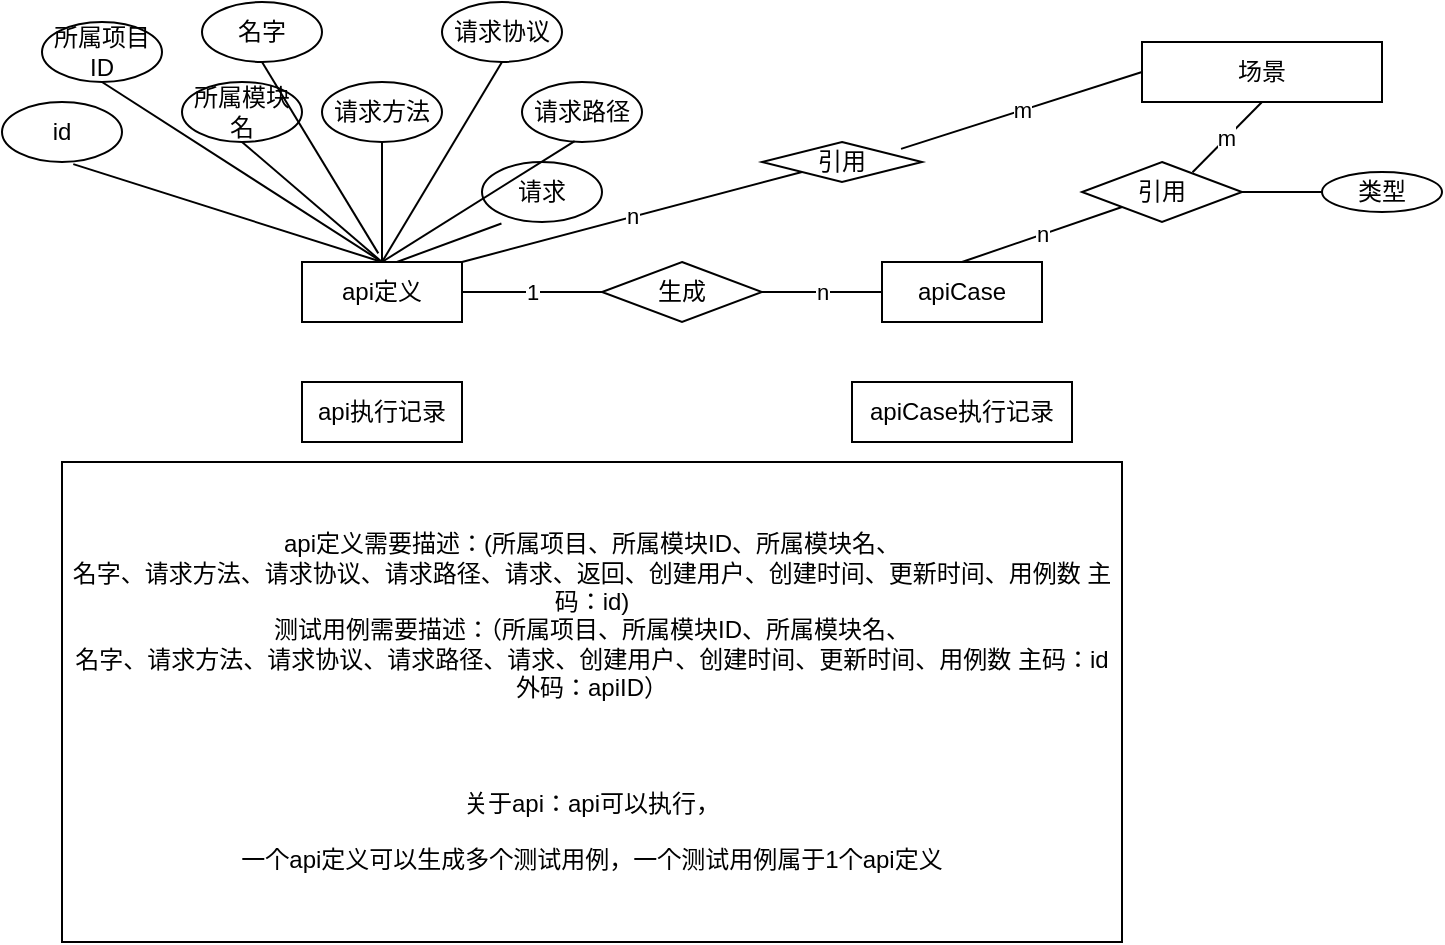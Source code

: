 <mxfile version="20.2.8" type="github">
  <diagram id="R2lEEEUBdFMjLlhIrx00" name="Page-1">
    <mxGraphModel dx="739" dy="1472" grid="1" gridSize="10" guides="1" tooltips="1" connect="1" arrows="1" fold="1" page="1" pageScale="1" pageWidth="850" pageHeight="1100" math="0" shadow="0" extFonts="Permanent Marker^https://fonts.googleapis.com/css?family=Permanent+Marker">
      <root>
        <mxCell id="0" />
        <mxCell id="1" parent="0" />
        <mxCell id="WAkKVUCmujlHPBsuKdfV-7" value="id" style="ellipse;whiteSpace=wrap;html=1;" vertex="1" parent="1">
          <mxGeometry x="20" y="40" width="60" height="30" as="geometry" />
        </mxCell>
        <mxCell id="WAkKVUCmujlHPBsuKdfV-8" value="api定义" style="rounded=0;whiteSpace=wrap;html=1;" vertex="1" parent="1">
          <mxGeometry x="170" y="120" width="80" height="30" as="geometry" />
        </mxCell>
        <mxCell id="WAkKVUCmujlHPBsuKdfV-9" value="所属项目ID" style="ellipse;whiteSpace=wrap;html=1;" vertex="1" parent="1">
          <mxGeometry x="40" width="60" height="30" as="geometry" />
        </mxCell>
        <mxCell id="WAkKVUCmujlHPBsuKdfV-10" value="所属模块名" style="ellipse;whiteSpace=wrap;html=1;" vertex="1" parent="1">
          <mxGeometry x="110" y="30" width="60" height="30" as="geometry" />
        </mxCell>
        <mxCell id="WAkKVUCmujlHPBsuKdfV-11" value="" style="endArrow=none;html=1;rounded=0;entryX=0.5;entryY=0;entryDx=0;entryDy=0;exitX=0.594;exitY=1.036;exitDx=0;exitDy=0;exitPerimeter=0;" edge="1" parent="1" source="WAkKVUCmujlHPBsuKdfV-7" target="WAkKVUCmujlHPBsuKdfV-8">
          <mxGeometry width="50" height="50" relative="1" as="geometry">
            <mxPoint x="340" y="250" as="sourcePoint" />
            <mxPoint x="390" y="200" as="targetPoint" />
          </mxGeometry>
        </mxCell>
        <mxCell id="WAkKVUCmujlHPBsuKdfV-12" value="" style="endArrow=none;html=1;rounded=0;entryX=0.5;entryY=1;entryDx=0;entryDy=0;" edge="1" parent="1" target="WAkKVUCmujlHPBsuKdfV-9">
          <mxGeometry width="50" height="50" relative="1" as="geometry">
            <mxPoint x="210" y="120" as="sourcePoint" />
            <mxPoint x="390" y="200" as="targetPoint" />
          </mxGeometry>
        </mxCell>
        <mxCell id="WAkKVUCmujlHPBsuKdfV-13" value="" style="endArrow=none;html=1;rounded=0;entryX=0.5;entryY=1;entryDx=0;entryDy=0;exitX=0.5;exitY=0;exitDx=0;exitDy=0;" edge="1" parent="1" source="WAkKVUCmujlHPBsuKdfV-8" target="WAkKVUCmujlHPBsuKdfV-10">
          <mxGeometry width="50" height="50" relative="1" as="geometry">
            <mxPoint x="340" y="250" as="sourcePoint" />
            <mxPoint x="390" y="200" as="targetPoint" />
          </mxGeometry>
        </mxCell>
        <mxCell id="WAkKVUCmujlHPBsuKdfV-17" value="apiCase" style="rounded=0;whiteSpace=wrap;html=1;" vertex="1" parent="1">
          <mxGeometry x="460" y="120" width="80" height="30" as="geometry" />
        </mxCell>
        <mxCell id="WAkKVUCmujlHPBsuKdfV-18" value="api定义需要描述：(所属项目、所属模块ID、所属模块名、&lt;br&gt;名字、请求方法、请求协议、请求路径、请求、返回、创建用户、创建时间、更新时间、用例数 主码：id)&lt;br&gt;测试用例需要描述：（所属项目、所属模块ID、所属模块名、&lt;br&gt;名字、请求方法、请求协议、请求路径、请求、创建用户、创建时间、更新时间、用例数 主码：id 外码：apiID）&lt;br&gt;&lt;br&gt;&lt;br&gt;&lt;br&gt;关于api：api可以执行，&lt;br&gt;&lt;br&gt;一个api定义可以生成多个测试用例，一个测试用例属于1个api定义" style="rounded=0;whiteSpace=wrap;html=1;" vertex="1" parent="1">
          <mxGeometry x="50" y="220" width="530" height="240" as="geometry" />
        </mxCell>
        <mxCell id="WAkKVUCmujlHPBsuKdfV-19" value="生成" style="rhombus;whiteSpace=wrap;html=1;" vertex="1" parent="1">
          <mxGeometry x="320" y="120" width="80" height="30" as="geometry" />
        </mxCell>
        <mxCell id="WAkKVUCmujlHPBsuKdfV-20" value="1" style="endArrow=none;html=1;rounded=0;entryX=0;entryY=0.5;entryDx=0;entryDy=0;exitX=1;exitY=0.5;exitDx=0;exitDy=0;" edge="1" parent="1" source="WAkKVUCmujlHPBsuKdfV-8" target="WAkKVUCmujlHPBsuKdfV-19">
          <mxGeometry width="50" height="50" relative="1" as="geometry">
            <mxPoint x="320" y="280" as="sourcePoint" />
            <mxPoint x="370" y="230" as="targetPoint" />
          </mxGeometry>
        </mxCell>
        <mxCell id="WAkKVUCmujlHPBsuKdfV-21" value="n" style="endArrow=none;html=1;rounded=0;entryX=0;entryY=0.5;entryDx=0;entryDy=0;exitX=1;exitY=0.5;exitDx=0;exitDy=0;" edge="1" parent="1" source="WAkKVUCmujlHPBsuKdfV-19" target="WAkKVUCmujlHPBsuKdfV-17">
          <mxGeometry width="50" height="50" relative="1" as="geometry">
            <mxPoint x="320" y="280" as="sourcePoint" />
            <mxPoint x="370" y="230" as="targetPoint" />
          </mxGeometry>
        </mxCell>
        <mxCell id="WAkKVUCmujlHPBsuKdfV-22" value="名字" style="ellipse;whiteSpace=wrap;html=1;" vertex="1" parent="1">
          <mxGeometry x="120" y="-10" width="60" height="30" as="geometry" />
        </mxCell>
        <mxCell id="WAkKVUCmujlHPBsuKdfV-24" value="请求方法" style="ellipse;whiteSpace=wrap;html=1;" vertex="1" parent="1">
          <mxGeometry x="180" y="30" width="60" height="30" as="geometry" />
        </mxCell>
        <mxCell id="WAkKVUCmujlHPBsuKdfV-25" value="请求路径" style="ellipse;whiteSpace=wrap;html=1;" vertex="1" parent="1">
          <mxGeometry x="280" y="30" width="60" height="30" as="geometry" />
        </mxCell>
        <mxCell id="WAkKVUCmujlHPBsuKdfV-26" value="请求协议" style="ellipse;whiteSpace=wrap;html=1;" vertex="1" parent="1">
          <mxGeometry x="240" y="-10" width="60" height="30" as="geometry" />
        </mxCell>
        <mxCell id="WAkKVUCmujlHPBsuKdfV-27" value="请求" style="ellipse;whiteSpace=wrap;html=1;" vertex="1" parent="1">
          <mxGeometry x="260" y="70" width="60" height="30" as="geometry" />
        </mxCell>
        <mxCell id="WAkKVUCmujlHPBsuKdfV-28" value="" style="endArrow=none;html=1;rounded=0;entryX=0.5;entryY=1;entryDx=0;entryDy=0;exitX=0.477;exitY=-0.144;exitDx=0;exitDy=0;exitPerimeter=0;" edge="1" parent="1" source="WAkKVUCmujlHPBsuKdfV-8" target="WAkKVUCmujlHPBsuKdfV-22">
          <mxGeometry width="50" height="50" relative="1" as="geometry">
            <mxPoint x="320" y="150" as="sourcePoint" />
            <mxPoint x="370" y="100" as="targetPoint" />
            <Array as="points" />
          </mxGeometry>
        </mxCell>
        <mxCell id="WAkKVUCmujlHPBsuKdfV-29" value="" style="endArrow=none;html=1;rounded=0;entryX=0.5;entryY=1;entryDx=0;entryDy=0;exitX=0.5;exitY=0;exitDx=0;exitDy=0;" edge="1" parent="1" source="WAkKVUCmujlHPBsuKdfV-8" target="WAkKVUCmujlHPBsuKdfV-24">
          <mxGeometry width="50" height="50" relative="1" as="geometry">
            <mxPoint x="320" y="150" as="sourcePoint" />
            <mxPoint x="370" y="100" as="targetPoint" />
          </mxGeometry>
        </mxCell>
        <mxCell id="WAkKVUCmujlHPBsuKdfV-30" value="" style="endArrow=none;html=1;rounded=0;entryX=0.5;entryY=1;entryDx=0;entryDy=0;exitX=0.5;exitY=0;exitDx=0;exitDy=0;" edge="1" parent="1" source="WAkKVUCmujlHPBsuKdfV-8" target="WAkKVUCmujlHPBsuKdfV-26">
          <mxGeometry width="50" height="50" relative="1" as="geometry">
            <mxPoint x="320" y="150" as="sourcePoint" />
            <mxPoint x="370" y="100" as="targetPoint" />
          </mxGeometry>
        </mxCell>
        <mxCell id="WAkKVUCmujlHPBsuKdfV-31" value="" style="endArrow=none;html=1;rounded=0;entryX=0.439;entryY=0.984;entryDx=0;entryDy=0;entryPerimeter=0;exitX=0.5;exitY=0;exitDx=0;exitDy=0;" edge="1" parent="1" source="WAkKVUCmujlHPBsuKdfV-8" target="WAkKVUCmujlHPBsuKdfV-25">
          <mxGeometry width="50" height="50" relative="1" as="geometry">
            <mxPoint x="320" y="150" as="sourcePoint" />
            <mxPoint x="370" y="100" as="targetPoint" />
          </mxGeometry>
        </mxCell>
        <mxCell id="WAkKVUCmujlHPBsuKdfV-32" value="" style="endArrow=none;html=1;rounded=0;entryX=0.162;entryY=1.025;entryDx=0;entryDy=0;entryPerimeter=0;exitX=0.593;exitY=-0.001;exitDx=0;exitDy=0;exitPerimeter=0;" edge="1" parent="1" source="WAkKVUCmujlHPBsuKdfV-8" target="WAkKVUCmujlHPBsuKdfV-27">
          <mxGeometry width="50" height="50" relative="1" as="geometry">
            <mxPoint x="320" y="150" as="sourcePoint" />
            <mxPoint x="370" y="100" as="targetPoint" />
          </mxGeometry>
        </mxCell>
        <mxCell id="WAkKVUCmujlHPBsuKdfV-34" value="api执行记录" style="rounded=0;whiteSpace=wrap;html=1;" vertex="1" parent="1">
          <mxGeometry x="170" y="180" width="80" height="30" as="geometry" />
        </mxCell>
        <mxCell id="WAkKVUCmujlHPBsuKdfV-35" value="apiCase执行记录" style="rounded=0;whiteSpace=wrap;html=1;" vertex="1" parent="1">
          <mxGeometry x="445" y="180" width="110" height="30" as="geometry" />
        </mxCell>
        <mxCell id="WAkKVUCmujlHPBsuKdfV-36" value="场景" style="rounded=0;whiteSpace=wrap;html=1;" vertex="1" parent="1">
          <mxGeometry x="590" y="10" width="120" height="30" as="geometry" />
        </mxCell>
        <mxCell id="WAkKVUCmujlHPBsuKdfV-37" value="引用" style="rhombus;whiteSpace=wrap;html=1;" vertex="1" parent="1">
          <mxGeometry x="400" y="60" width="80" height="20" as="geometry" />
        </mxCell>
        <mxCell id="WAkKVUCmujlHPBsuKdfV-38" value="m" style="endArrow=none;html=1;rounded=0;entryX=0;entryY=0.5;entryDx=0;entryDy=0;exitX=0.869;exitY=0.171;exitDx=0;exitDy=0;exitPerimeter=0;" edge="1" parent="1" source="WAkKVUCmujlHPBsuKdfV-37" target="WAkKVUCmujlHPBsuKdfV-36">
          <mxGeometry width="50" height="50" relative="1" as="geometry">
            <mxPoint x="380" y="200" as="sourcePoint" />
            <mxPoint x="430" y="150" as="targetPoint" />
          </mxGeometry>
        </mxCell>
        <mxCell id="WAkKVUCmujlHPBsuKdfV-39" value="n" style="endArrow=none;html=1;rounded=0;entryX=0;entryY=1;entryDx=0;entryDy=0;exitX=1;exitY=0;exitDx=0;exitDy=0;" edge="1" parent="1" source="WAkKVUCmujlHPBsuKdfV-8" target="WAkKVUCmujlHPBsuKdfV-37">
          <mxGeometry width="50" height="50" relative="1" as="geometry">
            <mxPoint x="380" y="200" as="sourcePoint" />
            <mxPoint x="430" y="150" as="targetPoint" />
          </mxGeometry>
        </mxCell>
        <mxCell id="WAkKVUCmujlHPBsuKdfV-40" value="引用" style="rhombus;whiteSpace=wrap;html=1;" vertex="1" parent="1">
          <mxGeometry x="560" y="70" width="80" height="30" as="geometry" />
        </mxCell>
        <mxCell id="WAkKVUCmujlHPBsuKdfV-41" value="m" style="endArrow=none;html=1;rounded=0;entryX=0.5;entryY=1;entryDx=0;entryDy=0;exitX=0.691;exitY=0.172;exitDx=0;exitDy=0;exitPerimeter=0;" edge="1" parent="1" source="WAkKVUCmujlHPBsuKdfV-40" target="WAkKVUCmujlHPBsuKdfV-36">
          <mxGeometry width="50" height="50" relative="1" as="geometry">
            <mxPoint x="380" y="200" as="sourcePoint" />
            <mxPoint x="430" y="150" as="targetPoint" />
          </mxGeometry>
        </mxCell>
        <mxCell id="WAkKVUCmujlHPBsuKdfV-42" value="n" style="endArrow=none;html=1;rounded=0;entryX=0;entryY=1;entryDx=0;entryDy=0;exitX=0.5;exitY=0;exitDx=0;exitDy=0;" edge="1" parent="1" source="WAkKVUCmujlHPBsuKdfV-17" target="WAkKVUCmujlHPBsuKdfV-40">
          <mxGeometry width="50" height="50" relative="1" as="geometry">
            <mxPoint x="380" y="200" as="sourcePoint" />
            <mxPoint x="430" y="150" as="targetPoint" />
          </mxGeometry>
        </mxCell>
        <mxCell id="WAkKVUCmujlHPBsuKdfV-43" value="类型" style="ellipse;whiteSpace=wrap;html=1;" vertex="1" parent="1">
          <mxGeometry x="680" y="75" width="60" height="20" as="geometry" />
        </mxCell>
        <mxCell id="WAkKVUCmujlHPBsuKdfV-44" value="" style="endArrow=none;html=1;rounded=0;entryX=0;entryY=0.5;entryDx=0;entryDy=0;exitX=1;exitY=0.5;exitDx=0;exitDy=0;" edge="1" parent="1" source="WAkKVUCmujlHPBsuKdfV-40" target="WAkKVUCmujlHPBsuKdfV-43">
          <mxGeometry width="50" height="50" relative="1" as="geometry">
            <mxPoint x="380" y="200" as="sourcePoint" />
            <mxPoint x="430" y="150" as="targetPoint" />
          </mxGeometry>
        </mxCell>
      </root>
    </mxGraphModel>
  </diagram>
</mxfile>
